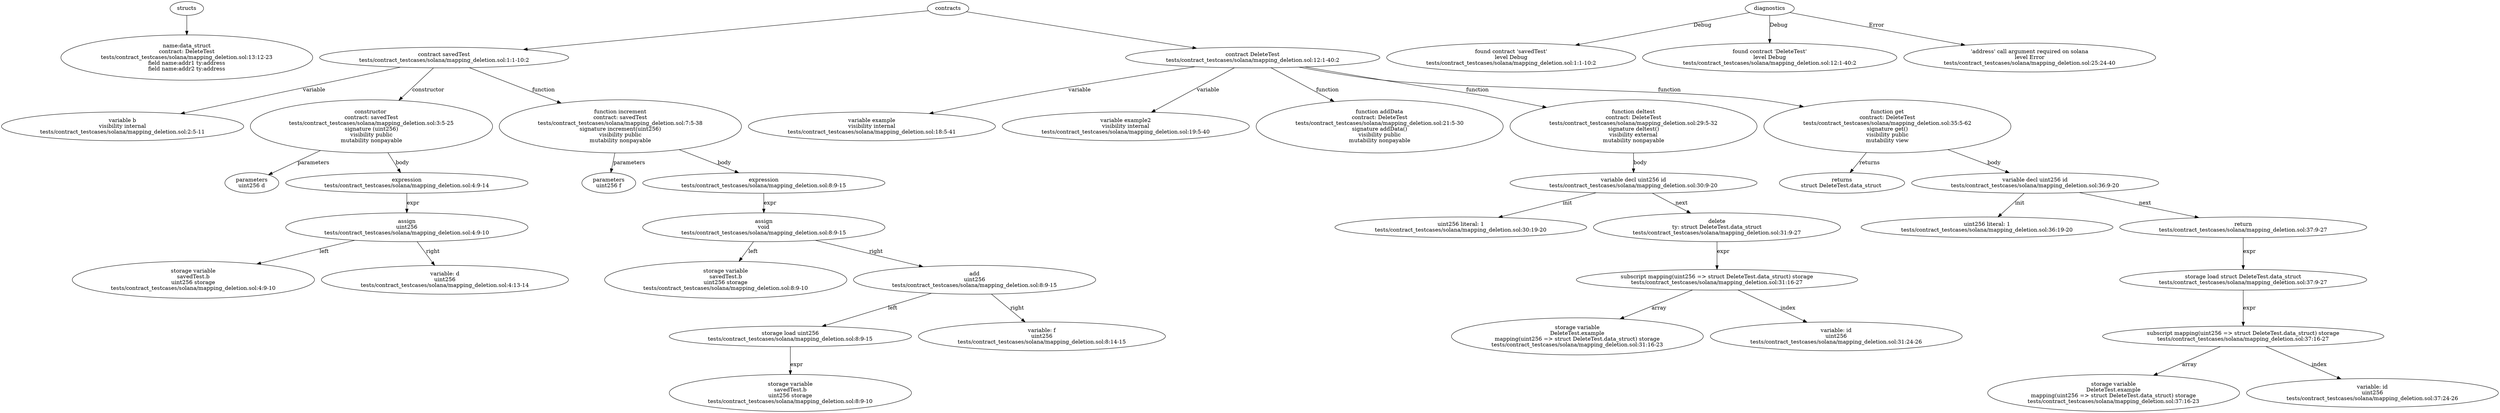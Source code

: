 strict digraph "tests/contract_testcases/solana/mapping_deletion.sol" {
	data_struct [label="name:data_struct\ncontract: DeleteTest\ntests/contract_testcases/solana/mapping_deletion.sol:13:12-23\nfield name:addr1 ty:address\nfield name:addr2 ty:address"]
	contract [label="contract savedTest\ntests/contract_testcases/solana/mapping_deletion.sol:1:1-10:2"]
	var [label="variable b\nvisibility internal\ntests/contract_testcases/solana/mapping_deletion.sol:2:5-11"]
	node_5 [label="constructor \ncontract: savedTest\ntests/contract_testcases/solana/mapping_deletion.sol:3:5-25\nsignature (uint256)\nvisibility public\nmutability nonpayable"]
	parameters [label="parameters\nuint256 d"]
	expr [label="expression\ntests/contract_testcases/solana/mapping_deletion.sol:4:9-14"]
	assign [label="assign\nuint256\ntests/contract_testcases/solana/mapping_deletion.sol:4:9-10"]
	storage_var [label="storage variable\nsavedTest.b\nuint256 storage\ntests/contract_testcases/solana/mapping_deletion.sol:4:9-10"]
	variable [label="variable: d\nuint256\ntests/contract_testcases/solana/mapping_deletion.sol:4:13-14"]
	increment [label="function increment\ncontract: savedTest\ntests/contract_testcases/solana/mapping_deletion.sol:7:5-38\nsignature increment(uint256)\nvisibility public\nmutability nonpayable"]
	parameters_12 [label="parameters\nuint256 f"]
	expr_13 [label="expression\ntests/contract_testcases/solana/mapping_deletion.sol:8:9-15"]
	assign_14 [label="assign\nvoid\ntests/contract_testcases/solana/mapping_deletion.sol:8:9-15"]
	storage_var_15 [label="storage variable\nsavedTest.b\nuint256 storage\ntests/contract_testcases/solana/mapping_deletion.sol:8:9-10"]
	add [label="add\nuint256\ntests/contract_testcases/solana/mapping_deletion.sol:8:9-15"]
	storage_load [label="storage load uint256\ntests/contract_testcases/solana/mapping_deletion.sol:8:9-15"]
	storage_var_18 [label="storage variable\nsavedTest.b\nuint256 storage\ntests/contract_testcases/solana/mapping_deletion.sol:8:9-10"]
	variable_19 [label="variable: f\nuint256\ntests/contract_testcases/solana/mapping_deletion.sol:8:14-15"]
	contract_20 [label="contract DeleteTest\ntests/contract_testcases/solana/mapping_deletion.sol:12:1-40:2"]
	var_21 [label="variable example\nvisibility internal\ntests/contract_testcases/solana/mapping_deletion.sol:18:5-41"]
	var_22 [label="variable example2\nvisibility internal\ntests/contract_testcases/solana/mapping_deletion.sol:19:5-40"]
	addData [label="function addData\ncontract: DeleteTest\ntests/contract_testcases/solana/mapping_deletion.sol:21:5-30\nsignature addData()\nvisibility public\nmutability nonpayable"]
	deltest [label="function deltest\ncontract: DeleteTest\ntests/contract_testcases/solana/mapping_deletion.sol:29:5-32\nsignature deltest()\nvisibility external\nmutability nonpayable"]
	var_decl [label="variable decl uint256 id\ntests/contract_testcases/solana/mapping_deletion.sol:30:9-20"]
	number_literal [label="uint256 literal: 1\ntests/contract_testcases/solana/mapping_deletion.sol:30:19-20"]
	delete [label="delete\nty: struct DeleteTest.data_struct\ntests/contract_testcases/solana/mapping_deletion.sol:31:9-27"]
	subscript [label="subscript mapping(uint256 => struct DeleteTest.data_struct) storage\ntests/contract_testcases/solana/mapping_deletion.sol:31:16-27"]
	storage_var_29 [label="storage variable\nDeleteTest.example\nmapping(uint256 => struct DeleteTest.data_struct) storage\ntests/contract_testcases/solana/mapping_deletion.sol:31:16-23"]
	variable_30 [label="variable: id\nuint256\ntests/contract_testcases/solana/mapping_deletion.sol:31:24-26"]
	get [label="function get\ncontract: DeleteTest\ntests/contract_testcases/solana/mapping_deletion.sol:35:5-62\nsignature get()\nvisibility public\nmutability view"]
	returns [label="returns\nstruct DeleteTest.data_struct "]
	var_decl_33 [label="variable decl uint256 id\ntests/contract_testcases/solana/mapping_deletion.sol:36:9-20"]
	number_literal_34 [label="uint256 literal: 1\ntests/contract_testcases/solana/mapping_deletion.sol:36:19-20"]
	return [label="return\ntests/contract_testcases/solana/mapping_deletion.sol:37:9-27"]
	storage_load_36 [label="storage load struct DeleteTest.data_struct\ntests/contract_testcases/solana/mapping_deletion.sol:37:9-27"]
	subscript_37 [label="subscript mapping(uint256 => struct DeleteTest.data_struct) storage\ntests/contract_testcases/solana/mapping_deletion.sol:37:16-27"]
	storage_var_38 [label="storage variable\nDeleteTest.example\nmapping(uint256 => struct DeleteTest.data_struct) storage\ntests/contract_testcases/solana/mapping_deletion.sol:37:16-23"]
	variable_39 [label="variable: id\nuint256\ntests/contract_testcases/solana/mapping_deletion.sol:37:24-26"]
	diagnostic [label="found contract 'savedTest'\nlevel Debug\ntests/contract_testcases/solana/mapping_deletion.sol:1:1-10:2"]
	diagnostic_42 [label="found contract 'DeleteTest'\nlevel Debug\ntests/contract_testcases/solana/mapping_deletion.sol:12:1-40:2"]
	diagnostic_43 [label="'address' call argument required on solana\nlevel Error\ntests/contract_testcases/solana/mapping_deletion.sol:25:24-40"]
	structs -> data_struct
	contracts -> contract
	contract -> var [label="variable"]
	contract -> node_5 [label="constructor"]
	node_5 -> parameters [label="parameters"]
	node_5 -> expr [label="body"]
	expr -> assign [label="expr"]
	assign -> storage_var [label="left"]
	assign -> variable [label="right"]
	contract -> increment [label="function"]
	increment -> parameters_12 [label="parameters"]
	increment -> expr_13 [label="body"]
	expr_13 -> assign_14 [label="expr"]
	assign_14 -> storage_var_15 [label="left"]
	assign_14 -> add [label="right"]
	add -> storage_load [label="left"]
	storage_load -> storage_var_18 [label="expr"]
	add -> variable_19 [label="right"]
	contracts -> contract_20
	contract_20 -> var_21 [label="variable"]
	contract_20 -> var_22 [label="variable"]
	contract_20 -> addData [label="function"]
	contract_20 -> deltest [label="function"]
	deltest -> var_decl [label="body"]
	var_decl -> number_literal [label="init"]
	var_decl -> delete [label="next"]
	delete -> subscript [label="expr"]
	subscript -> storage_var_29 [label="array"]
	subscript -> variable_30 [label="index"]
	contract_20 -> get [label="function"]
	get -> returns [label="returns"]
	get -> var_decl_33 [label="body"]
	var_decl_33 -> number_literal_34 [label="init"]
	var_decl_33 -> return [label="next"]
	return -> storage_load_36 [label="expr"]
	storage_load_36 -> subscript_37 [label="expr"]
	subscript_37 -> storage_var_38 [label="array"]
	subscript_37 -> variable_39 [label="index"]
	diagnostics -> diagnostic [label="Debug"]
	diagnostics -> diagnostic_42 [label="Debug"]
	diagnostics -> diagnostic_43 [label="Error"]
}
